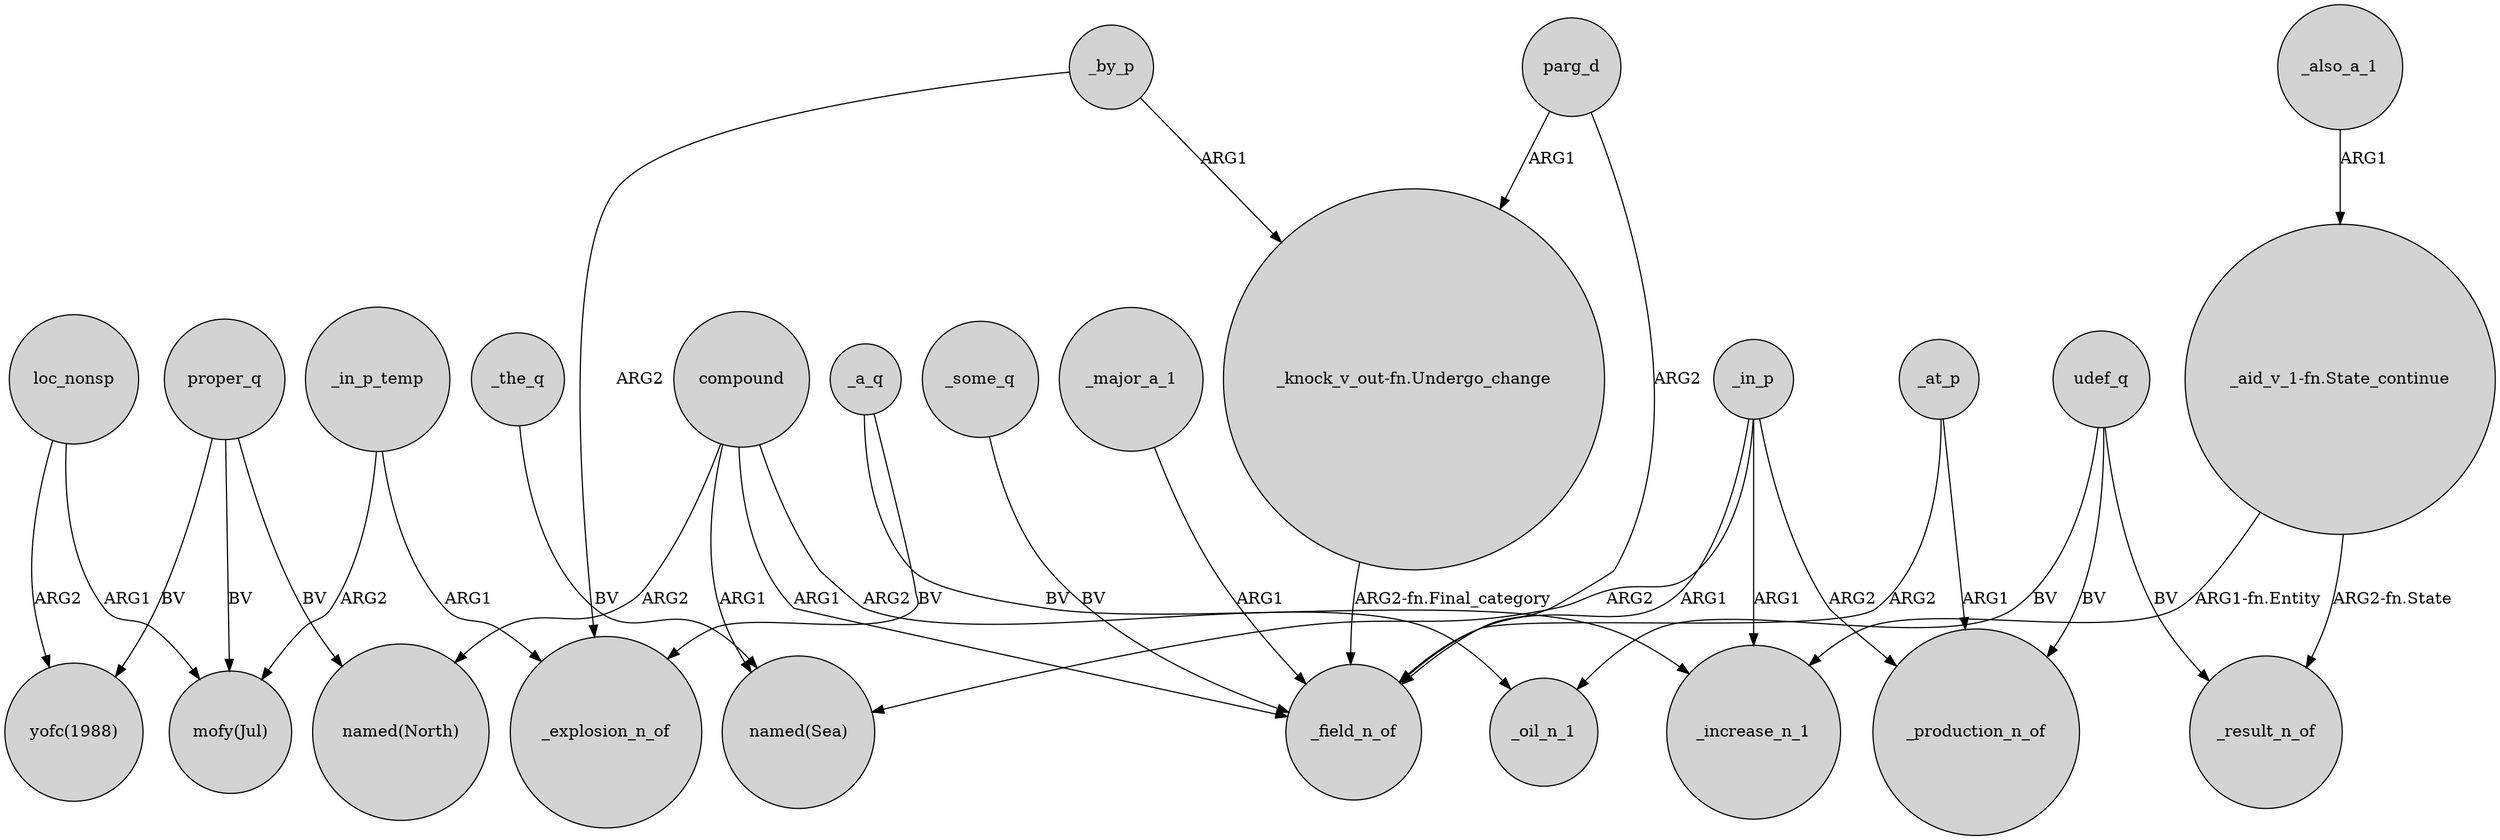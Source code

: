 digraph {
	node [shape=circle style=filled]
	_in_p_temp -> "mofy(Jul)" [label=ARG2]
	_the_q -> "named(Sea)" [label=BV]
	proper_q -> "named(North)" [label=BV]
	_in_p_temp -> _explosion_n_of [label=ARG1]
	udef_q -> _oil_n_1 [label=BV]
	_some_q -> _field_n_of [label=BV]
	_by_p -> _explosion_n_of [label=ARG2]
	_in_p -> "named(Sea)" [label=ARG2]
	compound -> _field_n_of [label=ARG1]
	loc_nonsp -> "mofy(Jul)" [label=ARG1]
	_also_a_1 -> "_aid_v_1-fn.State_continue" [label=ARG1]
	_major_a_1 -> _field_n_of [label=ARG1]
	_in_p -> _field_n_of [label=ARG1]
	_by_p -> "_knock_v_out-fn.Undergo_change" [label=ARG1]
	compound -> "named(Sea)" [label=ARG1]
	_in_p -> _production_n_of [label=ARG2]
	"_aid_v_1-fn.State_continue" -> _result_n_of [label="ARG2-fn.State"]
	"_knock_v_out-fn.Undergo_change" -> _field_n_of [label="ARG2-fn.Final_category"]
	compound -> _oil_n_1 [label=ARG2]
	_a_q -> _explosion_n_of [label=BV]
	parg_d -> "_knock_v_out-fn.Undergo_change" [label=ARG1]
	proper_q -> "yofc(1988)" [label=BV]
	_at_p -> _production_n_of [label=ARG1]
	_a_q -> _increase_n_1 [label=BV]
	"_aid_v_1-fn.State_continue" -> _increase_n_1 [label="ARG1-fn.Entity"]
	compound -> "named(North)" [label=ARG2]
	proper_q -> "mofy(Jul)" [label=BV]
	_at_p -> _field_n_of [label=ARG2]
	parg_d -> _field_n_of [label=ARG2]
	loc_nonsp -> "yofc(1988)" [label=ARG2]
	udef_q -> _result_n_of [label=BV]
	_in_p -> _increase_n_1 [label=ARG1]
	udef_q -> _production_n_of [label=BV]
}

